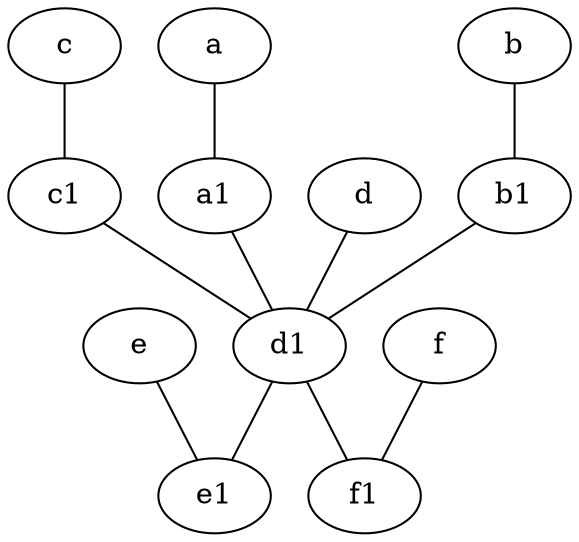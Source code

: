 graph {
	node [labelfontsize=50]
	b1 [labelfontsize=50 pos="9,4!"]
	b [labelfontsize=50 pos="10,4!"]
	c1 [labelfontsize=50 pos="4.5,3!"]
	a1 [labelfontsize=50 pos="8,3!"]
	d1 [labelfontsize=50 pos="3,5!"]
	e1 [labelfontsize=50 pos="7,7!"]
	f1 [labelfontsize=50 pos="3,8!"]
	e -- e1
	c1 -- d1
	c -- c1
	b -- b1
	a1 -- d1
	f -- f1
	d -- d1
	a -- a1
	b1 -- d1
	d1 -- f1
	d1 -- e1
}
